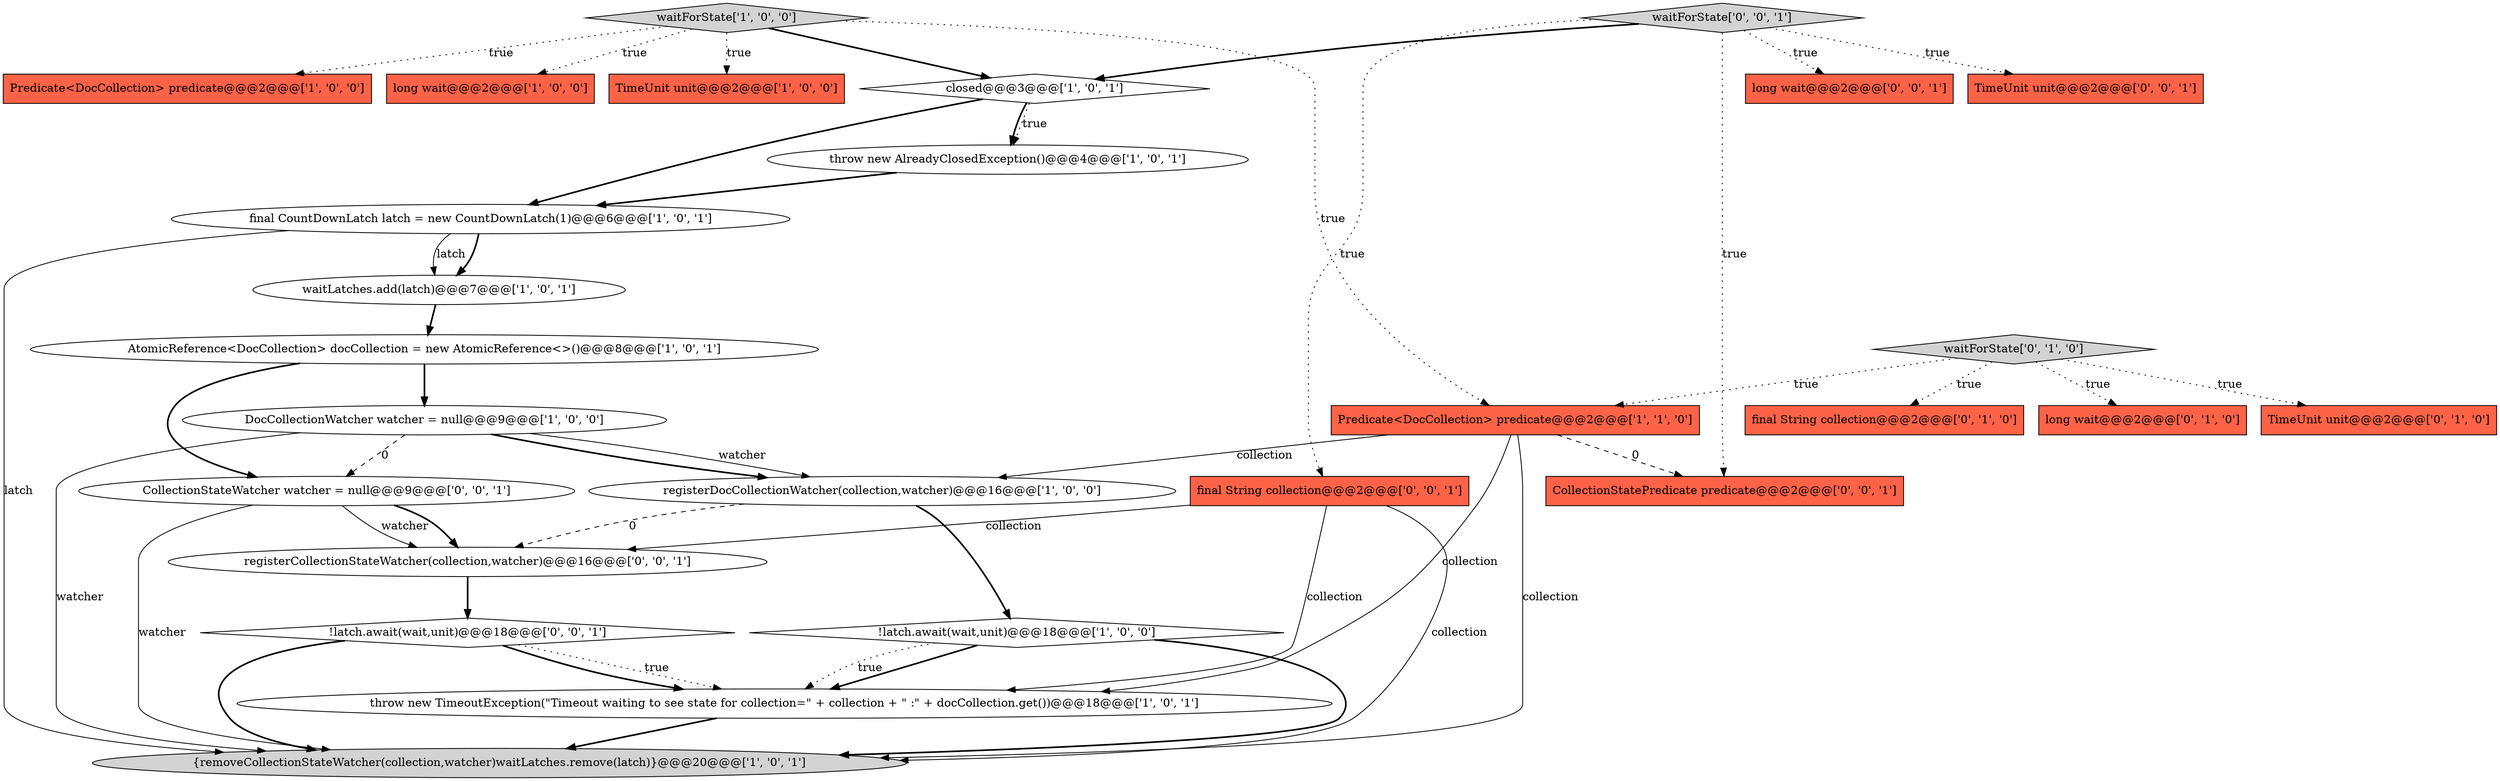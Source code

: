 digraph {
4 [style = filled, label = "DocCollectionWatcher watcher = null@@@9@@@['1', '0', '0']", fillcolor = white, shape = ellipse image = "AAA0AAABBB1BBB"];
14 [style = filled, label = "closed@@@3@@@['1', '0', '1']", fillcolor = white, shape = diamond image = "AAA0AAABBB1BBB"];
2 [style = filled, label = "AtomicReference<DocCollection> docCollection = new AtomicReference<>()@@@8@@@['1', '0', '1']", fillcolor = white, shape = ellipse image = "AAA0AAABBB1BBB"];
21 [style = filled, label = "long wait@@@2@@@['0', '0', '1']", fillcolor = tomato, shape = box image = "AAA0AAABBB3BBB"];
3 [style = filled, label = "Predicate<DocCollection> predicate@@@2@@@['1', '0', '0']", fillcolor = tomato, shape = box image = "AAA0AAABBB1BBB"];
15 [style = filled, label = "TimeUnit unit@@@2@@@['0', '1', '0']", fillcolor = tomato, shape = box image = "AAA0AAABBB2BBB"];
26 [style = filled, label = "CollectionStatePredicate predicate@@@2@@@['0', '0', '1']", fillcolor = tomato, shape = box image = "AAA0AAABBB3BBB"];
25 [style = filled, label = "registerCollectionStateWatcher(collection,watcher)@@@16@@@['0', '0', '1']", fillcolor = white, shape = ellipse image = "AAA0AAABBB3BBB"];
20 [style = filled, label = "waitForState['0', '0', '1']", fillcolor = lightgray, shape = diamond image = "AAA0AAABBB3BBB"];
1 [style = filled, label = "long wait@@@2@@@['1', '0', '0']", fillcolor = tomato, shape = box image = "AAA0AAABBB1BBB"];
11 [style = filled, label = "Predicate<DocCollection> predicate@@@2@@@['1', '1', '0']", fillcolor = tomato, shape = box image = "AAA0AAABBB1BBB"];
8 [style = filled, label = "TimeUnit unit@@@2@@@['1', '0', '0']", fillcolor = tomato, shape = box image = "AAA0AAABBB1BBB"];
16 [style = filled, label = "waitForState['0', '1', '0']", fillcolor = lightgray, shape = diamond image = "AAA0AAABBB2BBB"];
6 [style = filled, label = "!latch.await(wait,unit)@@@18@@@['1', '0', '0']", fillcolor = white, shape = diamond image = "AAA0AAABBB1BBB"];
19 [style = filled, label = "!latch.await(wait,unit)@@@18@@@['0', '0', '1']", fillcolor = white, shape = diamond image = "AAA0AAABBB3BBB"];
7 [style = filled, label = "waitLatches.add(latch)@@@7@@@['1', '0', '1']", fillcolor = white, shape = ellipse image = "AAA0AAABBB1BBB"];
24 [style = filled, label = "TimeUnit unit@@@2@@@['0', '0', '1']", fillcolor = tomato, shape = box image = "AAA0AAABBB3BBB"];
22 [style = filled, label = "CollectionStateWatcher watcher = null@@@9@@@['0', '0', '1']", fillcolor = white, shape = ellipse image = "AAA0AAABBB3BBB"];
5 [style = filled, label = "throw new AlreadyClosedException()@@@4@@@['1', '0', '1']", fillcolor = white, shape = ellipse image = "AAA0AAABBB1BBB"];
17 [style = filled, label = "final String collection@@@2@@@['0', '1', '0']", fillcolor = tomato, shape = box image = "AAA0AAABBB2BBB"];
23 [style = filled, label = "final String collection@@@2@@@['0', '0', '1']", fillcolor = tomato, shape = box image = "AAA0AAABBB3BBB"];
10 [style = filled, label = "{removeCollectionStateWatcher(collection,watcher)waitLatches.remove(latch)}@@@20@@@['1', '0', '1']", fillcolor = lightgray, shape = ellipse image = "AAA0AAABBB1BBB"];
9 [style = filled, label = "waitForState['1', '0', '0']", fillcolor = lightgray, shape = diamond image = "AAA0AAABBB1BBB"];
18 [style = filled, label = "long wait@@@2@@@['0', '1', '0']", fillcolor = tomato, shape = box image = "AAA0AAABBB2BBB"];
12 [style = filled, label = "final CountDownLatch latch = new CountDownLatch(1)@@@6@@@['1', '0', '1']", fillcolor = white, shape = ellipse image = "AAA0AAABBB1BBB"];
0 [style = filled, label = "registerDocCollectionWatcher(collection,watcher)@@@16@@@['1', '0', '0']", fillcolor = white, shape = ellipse image = "AAA0AAABBB1BBB"];
13 [style = filled, label = "throw new TimeoutException(\"Timeout waiting to see state for collection=\" + collection + \" :\" + docCollection.get())@@@18@@@['1', '0', '1']", fillcolor = white, shape = ellipse image = "AAA0AAABBB1BBB"];
0->6 [style = bold, label=""];
14->5 [style = bold, label=""];
12->7 [style = bold, label=""];
11->0 [style = solid, label="collection"];
9->8 [style = dotted, label="true"];
20->26 [style = dotted, label="true"];
19->10 [style = bold, label=""];
19->13 [style = dotted, label="true"];
2->4 [style = bold, label=""];
23->10 [style = solid, label="collection"];
11->26 [style = dashed, label="0"];
14->5 [style = dotted, label="true"];
20->21 [style = dotted, label="true"];
23->13 [style = solid, label="collection"];
12->7 [style = solid, label="latch"];
25->19 [style = bold, label=""];
9->11 [style = dotted, label="true"];
11->10 [style = solid, label="collection"];
16->18 [style = dotted, label="true"];
9->1 [style = dotted, label="true"];
14->12 [style = bold, label=""];
6->13 [style = bold, label=""];
20->24 [style = dotted, label="true"];
4->10 [style = solid, label="watcher"];
22->25 [style = solid, label="watcher"];
16->15 [style = dotted, label="true"];
19->13 [style = bold, label=""];
20->23 [style = dotted, label="true"];
6->10 [style = bold, label=""];
4->0 [style = solid, label="watcher"];
0->25 [style = dashed, label="0"];
6->13 [style = dotted, label="true"];
22->25 [style = bold, label=""];
4->22 [style = dashed, label="0"];
2->22 [style = bold, label=""];
12->10 [style = solid, label="latch"];
9->14 [style = bold, label=""];
16->11 [style = dotted, label="true"];
9->3 [style = dotted, label="true"];
5->12 [style = bold, label=""];
11->13 [style = solid, label="collection"];
13->10 [style = bold, label=""];
20->14 [style = bold, label=""];
22->10 [style = solid, label="watcher"];
16->17 [style = dotted, label="true"];
4->0 [style = bold, label=""];
23->25 [style = solid, label="collection"];
7->2 [style = bold, label=""];
}

